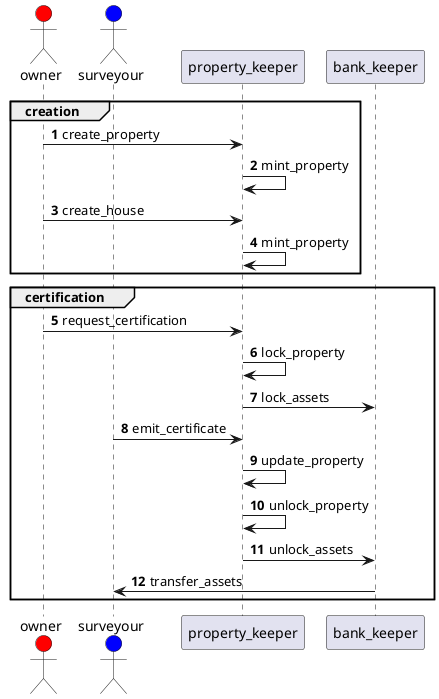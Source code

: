 @startuml
'https://plantuml.com/sequence-diagram

autonumber

actor owner #red
actor surveyour #blue


group creation
    owner -> property_keeper    : create_property
    property_keeper -> property_keeper : mint_property

    owner -> property_keeper    : create_house
    property_keeper -> property_keeper : mint_property
end

group certification
    owner -> property_keeper : request_certification
    property_keeper -> property_keeper : lock_property
    property_keeper -> bank_keeper : lock_assets

    surveyour -> property_keeper : emit_certificate
    property_keeper -> property_keeper : update_property
    property_keeper -> property_keeper : unlock_property
    property_keeper -> bank_keeper : unlock_assets
    bank_keeper -> surveyour : transfer_assets
end

@enduml